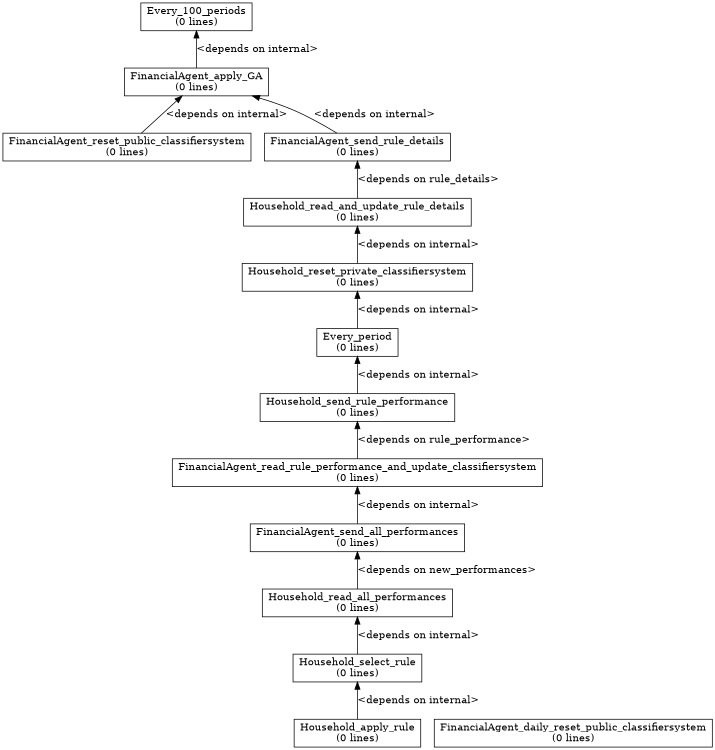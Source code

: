 digraph dependency_graph {
	rankdir=BT;
	size="8,5;"
	node [shape = rect];
	
	/* Functions */
	FinancialAgent_send_rule_details[height = 0.000000, label = "FinancialAgent_send_rule_details\n(0 lines)"]
	FinancialAgent_reset_public_classifiersystem[height = 0.000000, label = "FinancialAgent_reset_public_classifiersystem\n(0 lines)"]
	FinancialAgent_apply_GA[height = 0.000000, label = "FinancialAgent_apply_GA\n(0 lines)"]
	Every_100_periods[height = 0.000000, label = "Every_100_periods\n(0 lines)"]
	FinancialAgent_send_all_performances[height = 0.000000, label = "FinancialAgent_send_all_performances\n(0 lines)"]
	FinancialAgent_read_rule_performance_and_update_classifiersystem[height = 0.000000, label = "FinancialAgent_read_rule_performance_and_update_classifiersystem\n(0 lines)"]
	FinancialAgent_daily_reset_public_classifiersystem[height = 0.000000, label = "FinancialAgent_daily_reset_public_classifiersystem\n(0 lines)"]
	Household_reset_private_classifiersystem[height = 0.000000, label = "Household_reset_private_classifiersystem\n(0 lines)"]
	Household_read_and_update_rule_details[height = 0.000000, label = "Household_read_and_update_rule_details\n(0 lines)"]
	Household_apply_rule[height = 0.000000, label = "Household_apply_rule\n(0 lines)"]
	Household_select_rule[height = 0.000000, label = "Household_select_rule\n(0 lines)"]
	Household_read_all_performances[height = 0.000000, label = "Household_read_all_performances\n(0 lines)"]
	Household_send_rule_performance[height = 0.000000, label = "Household_send_rule_performance\n(0 lines)"]
	Every_period[height = 0.000000, label = "Every_period\n(0 lines)"]
	
	/* Dependencies */
	FinancialAgent_send_rule_details -> FinancialAgent_apply_GA [ label = "<depends on internal>" ];
	FinancialAgent_reset_public_classifiersystem -> FinancialAgent_apply_GA [ label = "<depends on internal>" ];
	FinancialAgent_apply_GA -> Every_100_periods [ label = "<depends on internal>" ];
	FinancialAgent_send_all_performances -> FinancialAgent_read_rule_performance_and_update_classifiersystem [ label = "<depends on internal>" ];
	FinancialAgent_read_rule_performance_and_update_classifiersystem -> Household_send_rule_performance [ label = "<depends on rule_performance>" ];
	Household_reset_private_classifiersystem -> Household_read_and_update_rule_details [ label = "<depends on internal>" ];
	Household_read_and_update_rule_details -> FinancialAgent_send_rule_details [ label = "<depends on rule_details>" ];
	Household_apply_rule -> Household_select_rule [ label = "<depends on internal>" ];
	Household_select_rule -> Household_read_all_performances [ label = "<depends on internal>" ];
	Household_read_all_performances -> FinancialAgent_send_all_performances [ label = "<depends on new_performances>" ];
	Household_send_rule_performance -> Every_period [ label = "<depends on internal>" ];
	Every_period -> Household_reset_private_classifiersystem [ label = "<depends on internal>" ];
}